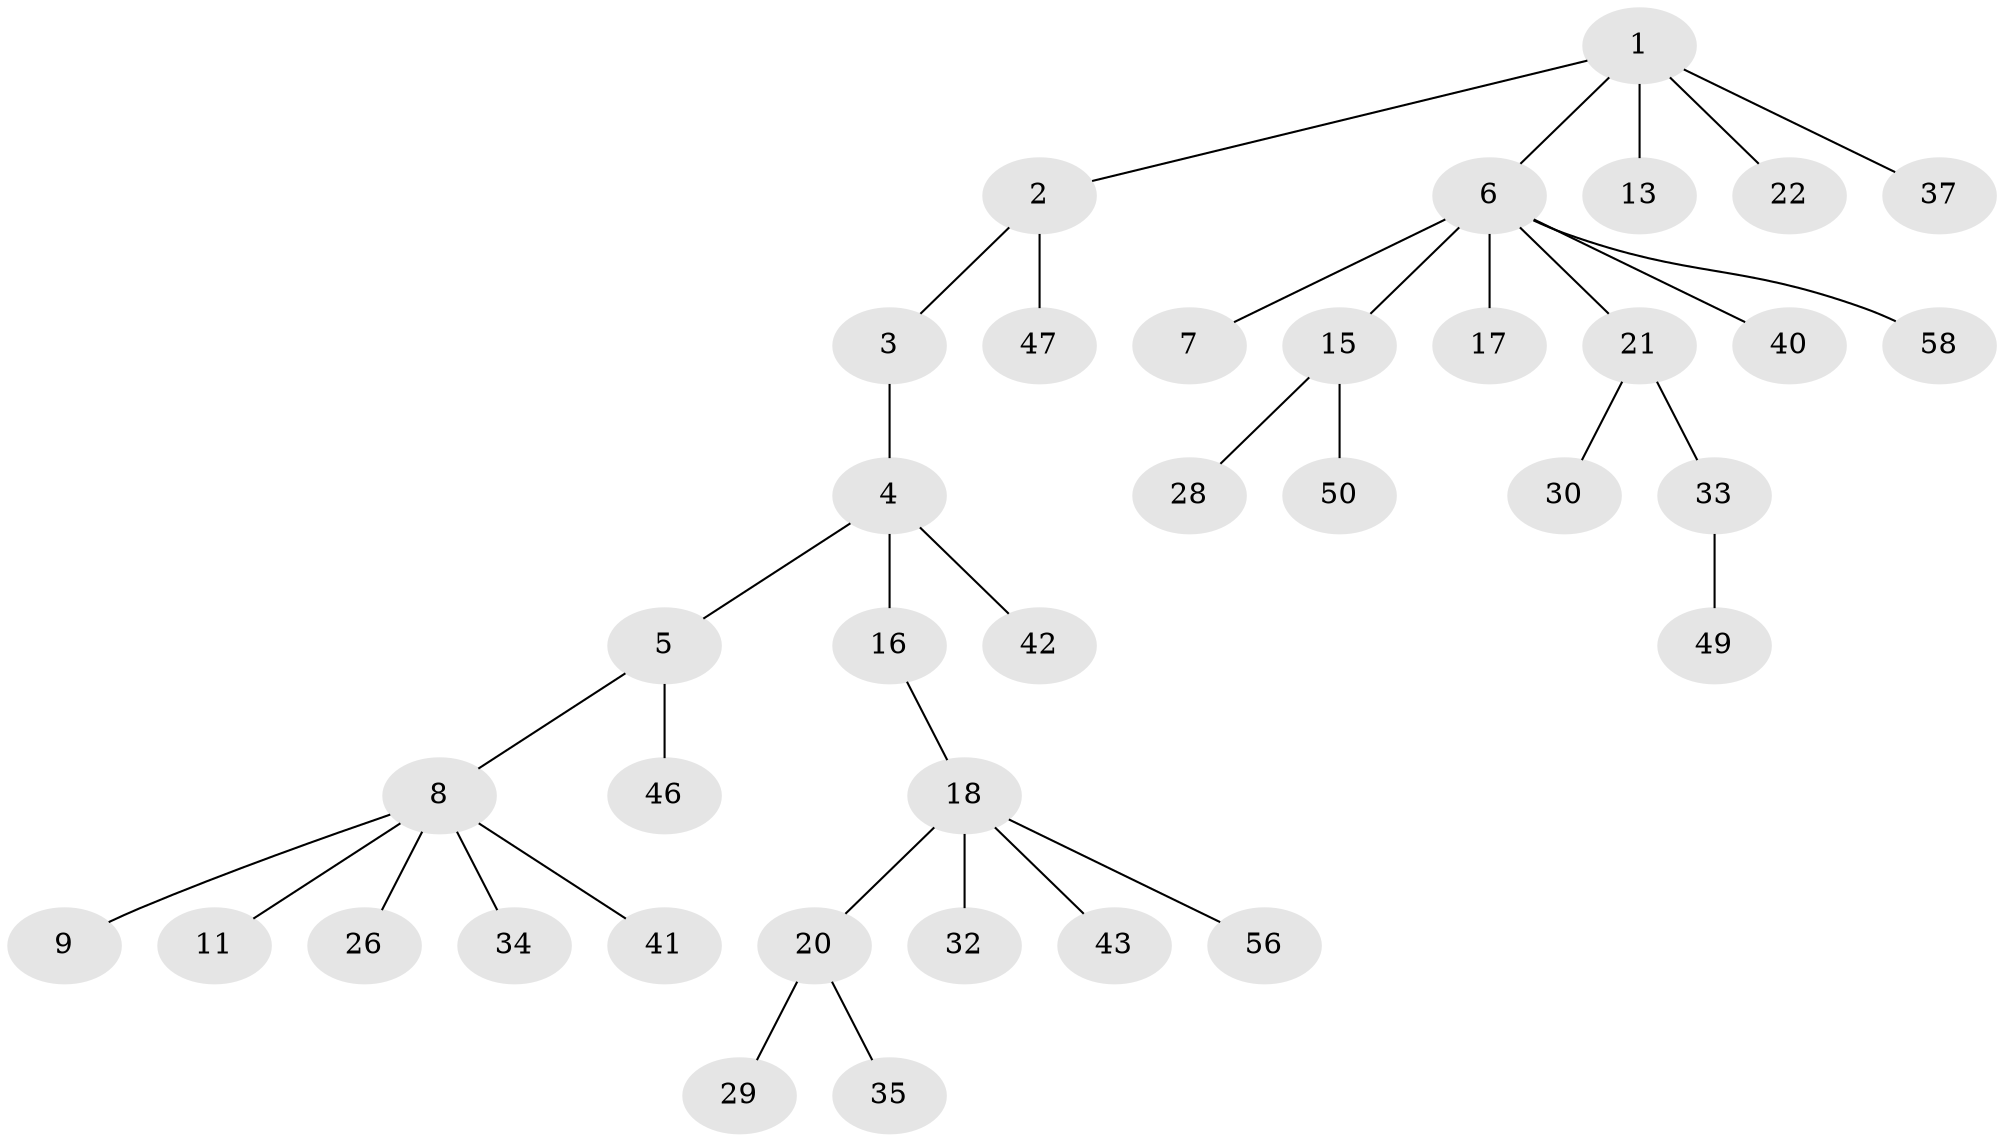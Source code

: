 // Generated by graph-tools (version 1.1) at 2025/52/02/27/25 19:52:11]
// undirected, 37 vertices, 36 edges
graph export_dot {
graph [start="1"]
  node [color=gray90,style=filled];
  1 [super="+27"];
  2 [super="+54"];
  3;
  4 [super="+12"];
  5 [super="+39"];
  6 [super="+10"];
  7 [super="+55"];
  8 [super="+19"];
  9 [super="+14"];
  11 [super="+57"];
  13;
  15 [super="+23"];
  16;
  17 [super="+36"];
  18 [super="+38"];
  20 [super="+24"];
  21;
  22 [super="+25"];
  26 [super="+44"];
  28;
  29 [super="+52"];
  30 [super="+31"];
  32;
  33 [super="+45"];
  34 [super="+53"];
  35;
  37;
  40;
  41 [super="+48"];
  42;
  43;
  46 [super="+51"];
  47;
  49;
  50;
  56;
  58;
  1 -- 2;
  1 -- 6;
  1 -- 13;
  1 -- 22;
  1 -- 37;
  2 -- 3;
  2 -- 47;
  3 -- 4;
  4 -- 5;
  4 -- 16;
  4 -- 42;
  5 -- 8;
  5 -- 46;
  6 -- 7;
  6 -- 15;
  6 -- 17;
  6 -- 21;
  6 -- 40;
  6 -- 58;
  8 -- 9;
  8 -- 11;
  8 -- 26;
  8 -- 41;
  8 -- 34;
  15 -- 50;
  15 -- 28;
  16 -- 18;
  18 -- 20;
  18 -- 32;
  18 -- 56;
  18 -- 43;
  20 -- 35;
  20 -- 29;
  21 -- 30;
  21 -- 33;
  33 -- 49;
}
